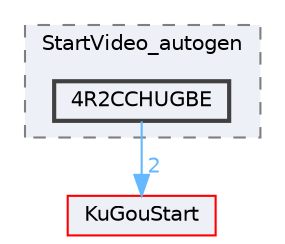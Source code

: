 digraph "4R2CCHUGBE"
{
 // LATEX_PDF_SIZE
  bgcolor="transparent";
  edge [fontname=Helvetica,fontsize=10,labelfontname=Helvetica,labelfontsize=10];
  node [fontname=Helvetica,fontsize=10,shape=box,height=0.2,width=0.4];
  compound=true
  subgraph clusterdir_ca23c7db7bad3cd4cd28821ffba12cfd {
    graph [ bgcolor="#edf0f7", pencolor="grey50", label="StartVideo_autogen", fontname=Helvetica,fontsize=10 style="filled,dashed", URL="dir_ca23c7db7bad3cd4cd28821ffba12cfd.html",tooltip=""]
  dir_178e63e52ba4ce9d60bf5809f2d8381f [label="4R2CCHUGBE", fillcolor="#edf0f7", color="grey25", style="filled,bold", URL="dir_178e63e52ba4ce9d60bf5809f2d8381f.html",tooltip=""];
  }
  dir_e60601b218beddc6af0778ac41ea9cb2 [label="KuGouStart", fillcolor="#edf0f7", color="red", style="filled", URL="dir_e60601b218beddc6af0778ac41ea9cb2.html",tooltip=""];
  dir_178e63e52ba4ce9d60bf5809f2d8381f->dir_e60601b218beddc6af0778ac41ea9cb2 [headlabel="2", labeldistance=1.5 headhref="dir_000008_000172.html" href="dir_000008_000172.html" color="steelblue1" fontcolor="steelblue1"];
}
